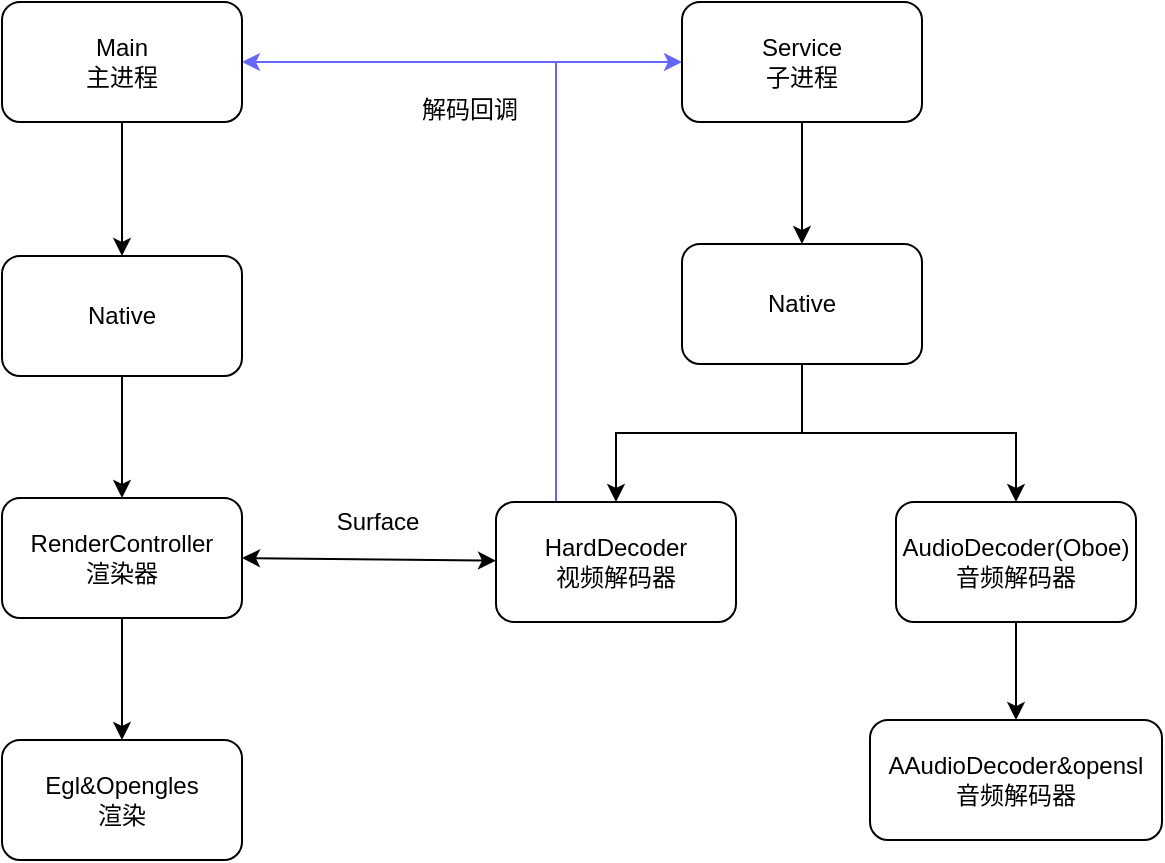 <mxfile version="20.2.0" type="github">
  <diagram id="-spJ1PL5j0Lze-tM32iL" name="第 1 页">
    <mxGraphModel dx="1418" dy="758" grid="0" gridSize="10" guides="1" tooltips="1" connect="1" arrows="1" fold="1" page="1" pageScale="1" pageWidth="827" pageHeight="1169" math="0" shadow="0">
      <root>
        <mxCell id="0" />
        <mxCell id="1" parent="0" />
        <mxCell id="bCh0Djvoo_-cO62AiCxd-21" style="edgeStyle=orthogonalEdgeStyle;rounded=0;orthogonalLoop=1;jettySize=auto;html=1;exitX=0.25;exitY=0;exitDx=0;exitDy=0;entryX=1;entryY=0.5;entryDx=0;entryDy=0;strokeColor=#6666FF;" edge="1" parent="1" source="bCh0Djvoo_-cO62AiCxd-1" target="bCh0Djvoo_-cO62AiCxd-8">
          <mxGeometry relative="1" as="geometry" />
        </mxCell>
        <mxCell id="bCh0Djvoo_-cO62AiCxd-22" style="edgeStyle=orthogonalEdgeStyle;rounded=0;orthogonalLoop=1;jettySize=auto;html=1;exitX=0.25;exitY=0;exitDx=0;exitDy=0;entryX=0;entryY=0.5;entryDx=0;entryDy=0;strokeColor=#6666FF;" edge="1" parent="1" source="bCh0Djvoo_-cO62AiCxd-1" target="bCh0Djvoo_-cO62AiCxd-2">
          <mxGeometry relative="1" as="geometry" />
        </mxCell>
        <mxCell id="bCh0Djvoo_-cO62AiCxd-1" value="HardDecoder&lt;br&gt;视频解码器" style="rounded=1;whiteSpace=wrap;html=1;" vertex="1" parent="1">
          <mxGeometry x="389" y="341" width="120" height="60" as="geometry" />
        </mxCell>
        <mxCell id="bCh0Djvoo_-cO62AiCxd-4" style="edgeStyle=orthogonalEdgeStyle;rounded=0;orthogonalLoop=1;jettySize=auto;html=1;exitX=0.5;exitY=1;exitDx=0;exitDy=0;" edge="1" parent="1" source="bCh0Djvoo_-cO62AiCxd-2" target="bCh0Djvoo_-cO62AiCxd-3">
          <mxGeometry relative="1" as="geometry" />
        </mxCell>
        <mxCell id="bCh0Djvoo_-cO62AiCxd-2" value="Service&lt;br&gt;子进程" style="rounded=1;whiteSpace=wrap;html=1;" vertex="1" parent="1">
          <mxGeometry x="482" y="91" width="120" height="60" as="geometry" />
        </mxCell>
        <mxCell id="bCh0Djvoo_-cO62AiCxd-5" style="edgeStyle=orthogonalEdgeStyle;rounded=0;orthogonalLoop=1;jettySize=auto;html=1;exitX=0.5;exitY=1;exitDx=0;exitDy=0;" edge="1" parent="1" source="bCh0Djvoo_-cO62AiCxd-3" target="bCh0Djvoo_-cO62AiCxd-1">
          <mxGeometry relative="1" as="geometry" />
        </mxCell>
        <mxCell id="bCh0Djvoo_-cO62AiCxd-10" style="edgeStyle=orthogonalEdgeStyle;rounded=0;orthogonalLoop=1;jettySize=auto;html=1;exitX=0.5;exitY=1;exitDx=0;exitDy=0;" edge="1" parent="1" source="bCh0Djvoo_-cO62AiCxd-3" target="bCh0Djvoo_-cO62AiCxd-9">
          <mxGeometry relative="1" as="geometry" />
        </mxCell>
        <mxCell id="bCh0Djvoo_-cO62AiCxd-3" value="Native" style="rounded=1;whiteSpace=wrap;html=1;" vertex="1" parent="1">
          <mxGeometry x="482" y="212" width="120" height="60" as="geometry" />
        </mxCell>
        <mxCell id="bCh0Djvoo_-cO62AiCxd-14" style="edgeStyle=orthogonalEdgeStyle;rounded=0;orthogonalLoop=1;jettySize=auto;html=1;exitX=0.5;exitY=1;exitDx=0;exitDy=0;" edge="1" parent="1" source="bCh0Djvoo_-cO62AiCxd-8" target="bCh0Djvoo_-cO62AiCxd-13">
          <mxGeometry relative="1" as="geometry" />
        </mxCell>
        <mxCell id="bCh0Djvoo_-cO62AiCxd-8" value="Main&lt;br&gt;主进程" style="rounded=1;whiteSpace=wrap;html=1;" vertex="1" parent="1">
          <mxGeometry x="142" y="91" width="120" height="60" as="geometry" />
        </mxCell>
        <mxCell id="bCh0Djvoo_-cO62AiCxd-12" style="edgeStyle=orthogonalEdgeStyle;rounded=0;orthogonalLoop=1;jettySize=auto;html=1;exitX=0.5;exitY=1;exitDx=0;exitDy=0;" edge="1" parent="1" source="bCh0Djvoo_-cO62AiCxd-9" target="bCh0Djvoo_-cO62AiCxd-11">
          <mxGeometry relative="1" as="geometry" />
        </mxCell>
        <mxCell id="bCh0Djvoo_-cO62AiCxd-9" value="AudioDecoder(Oboe)&lt;br&gt;音频解码器" style="rounded=1;whiteSpace=wrap;html=1;" vertex="1" parent="1">
          <mxGeometry x="589" y="341" width="120" height="60" as="geometry" />
        </mxCell>
        <mxCell id="bCh0Djvoo_-cO62AiCxd-11" value="AAudioDecoder&amp;amp;opensl&lt;br&gt;音频解码器" style="rounded=1;whiteSpace=wrap;html=1;" vertex="1" parent="1">
          <mxGeometry x="576" y="450" width="146" height="60" as="geometry" />
        </mxCell>
        <mxCell id="bCh0Djvoo_-cO62AiCxd-16" style="edgeStyle=orthogonalEdgeStyle;rounded=0;orthogonalLoop=1;jettySize=auto;html=1;exitX=0.5;exitY=1;exitDx=0;exitDy=0;" edge="1" parent="1" source="bCh0Djvoo_-cO62AiCxd-13" target="bCh0Djvoo_-cO62AiCxd-15">
          <mxGeometry relative="1" as="geometry" />
        </mxCell>
        <mxCell id="bCh0Djvoo_-cO62AiCxd-13" value="Native" style="rounded=1;whiteSpace=wrap;html=1;" vertex="1" parent="1">
          <mxGeometry x="142" y="218" width="120" height="60" as="geometry" />
        </mxCell>
        <mxCell id="bCh0Djvoo_-cO62AiCxd-20" style="edgeStyle=orthogonalEdgeStyle;rounded=0;orthogonalLoop=1;jettySize=auto;html=1;exitX=0.5;exitY=1;exitDx=0;exitDy=0;" edge="1" parent="1" source="bCh0Djvoo_-cO62AiCxd-15" target="bCh0Djvoo_-cO62AiCxd-19">
          <mxGeometry relative="1" as="geometry" />
        </mxCell>
        <mxCell id="bCh0Djvoo_-cO62AiCxd-15" value="RenderController&lt;br&gt;渲染器" style="rounded=1;whiteSpace=wrap;html=1;" vertex="1" parent="1">
          <mxGeometry x="142" y="339" width="120" height="60" as="geometry" />
        </mxCell>
        <mxCell id="bCh0Djvoo_-cO62AiCxd-17" value="" style="endArrow=classic;startArrow=classic;html=1;rounded=0;exitX=1;exitY=0.5;exitDx=0;exitDy=0;" edge="1" parent="1" source="bCh0Djvoo_-cO62AiCxd-15" target="bCh0Djvoo_-cO62AiCxd-1">
          <mxGeometry width="50" height="50" relative="1" as="geometry">
            <mxPoint x="276" y="392" as="sourcePoint" />
            <mxPoint x="326" y="342" as="targetPoint" />
          </mxGeometry>
        </mxCell>
        <mxCell id="bCh0Djvoo_-cO62AiCxd-18" value="Surface" style="text;html=1;strokeColor=none;fillColor=none;align=center;verticalAlign=middle;whiteSpace=wrap;rounded=0;" vertex="1" parent="1">
          <mxGeometry x="300" y="336" width="60" height="30" as="geometry" />
        </mxCell>
        <mxCell id="bCh0Djvoo_-cO62AiCxd-19" value="Egl&amp;amp;Opengles&lt;br&gt;渲染" style="rounded=1;whiteSpace=wrap;html=1;" vertex="1" parent="1">
          <mxGeometry x="142" y="460" width="120" height="60" as="geometry" />
        </mxCell>
        <mxCell id="bCh0Djvoo_-cO62AiCxd-23" value="解码回调" style="text;html=1;strokeColor=none;fillColor=none;align=center;verticalAlign=middle;whiteSpace=wrap;rounded=0;" vertex="1" parent="1">
          <mxGeometry x="346" y="130" width="60" height="30" as="geometry" />
        </mxCell>
      </root>
    </mxGraphModel>
  </diagram>
</mxfile>
